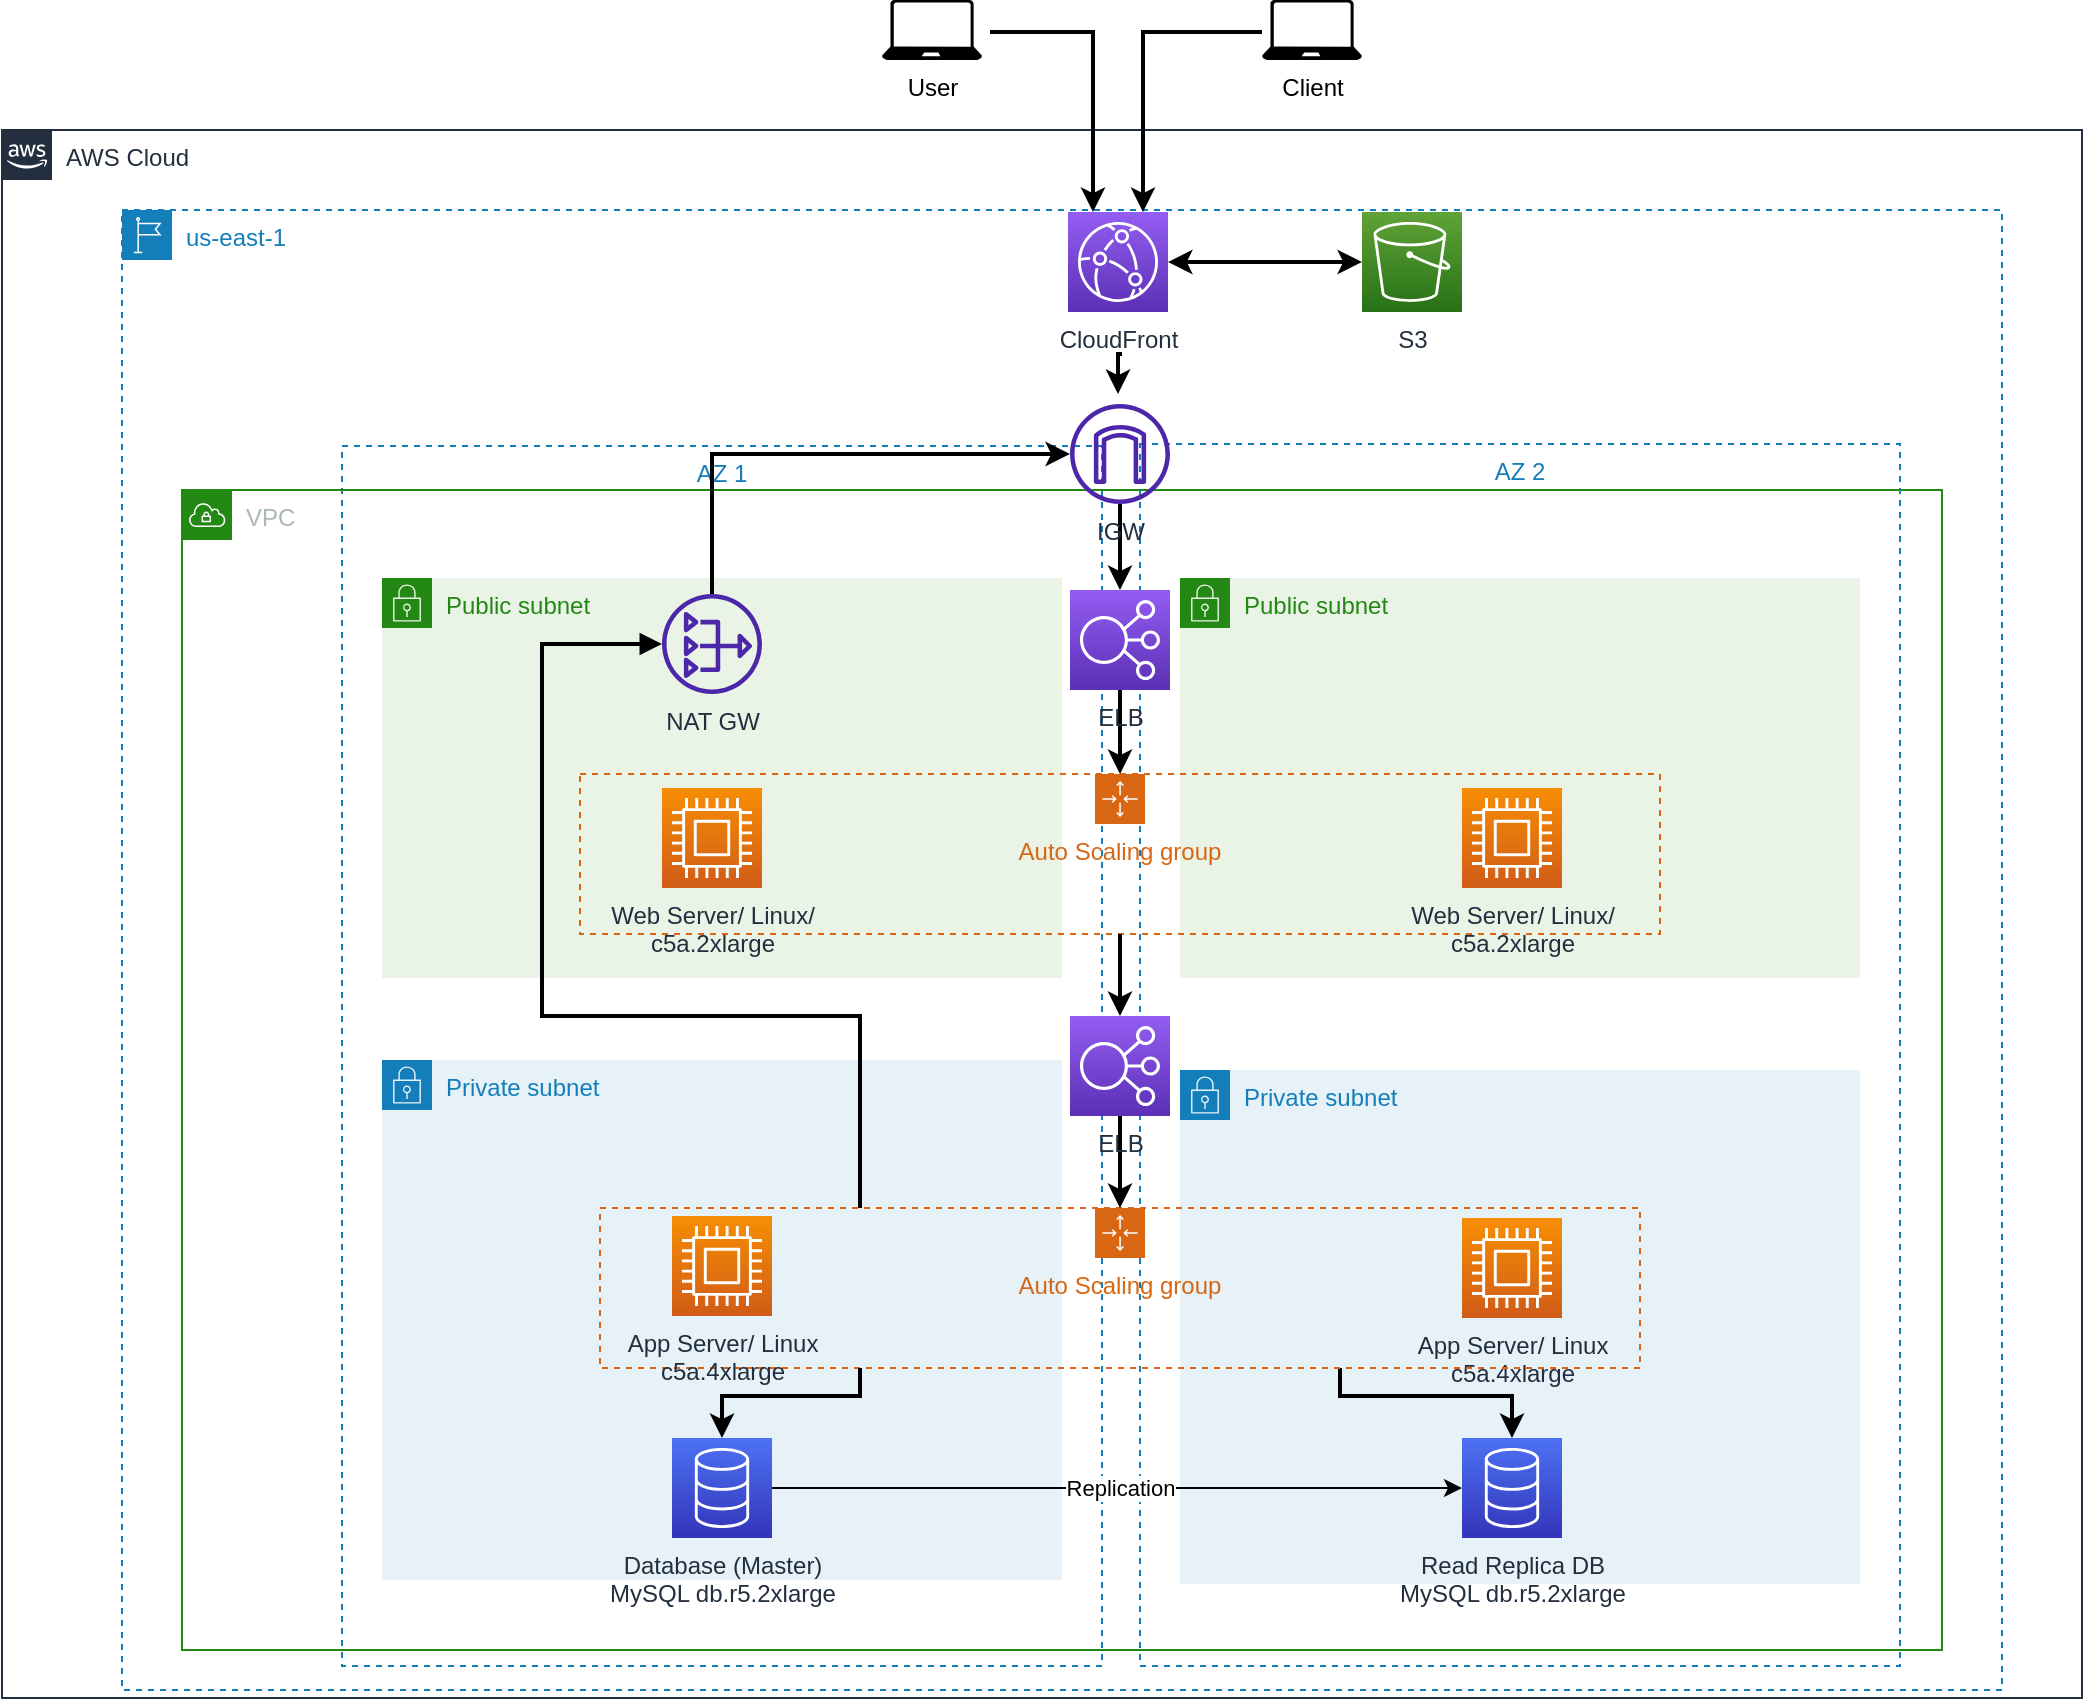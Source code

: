 <mxfile version="20.2.8" type="device" pages="2"><diagram id="T8s7zQoTnE7KEQh1trxQ" name="Udacity_Diagram_1"><mxGraphModel dx="1422" dy="2457" grid="1" gridSize="10" guides="1" tooltips="1" connect="1" arrows="1" fold="1" page="1" pageScale="1" pageWidth="1100" pageHeight="850" math="0" shadow="0"><root><mxCell id="0"/><mxCell id="1" parent="0"/><mxCell id="Q7XnX17zvrGEHrXpyeCh-1" value="AWS Cloud" style="points=[[0,0],[0.25,0],[0.5,0],[0.75,0],[1,0],[1,0.25],[1,0.5],[1,0.75],[1,1],[0.75,1],[0.5,1],[0.25,1],[0,1],[0,0.75],[0,0.5],[0,0.25]];outlineConnect=0;gradientColor=none;html=1;whiteSpace=wrap;fontSize=12;fontStyle=0;container=1;pointerEvents=0;collapsible=0;recursiveResize=0;shape=mxgraph.aws4.group;grIcon=mxgraph.aws4.group_aws_cloud_alt;strokeColor=#232F3E;fillColor=none;verticalAlign=top;align=left;spacingLeft=30;fontColor=#232F3E;dashed=0;" parent="1" vertex="1"><mxGeometry x="20" y="-1633" width="1040" height="784" as="geometry"/></mxCell><mxCell id="Q7XnX17zvrGEHrXpyeCh-2" value="&lt;div&gt;us-east-1&lt;/div&gt;" style="points=[[0,0],[0.25,0],[0.5,0],[0.75,0],[1,0],[1,0.25],[1,0.5],[1,0.75],[1,1],[0.75,1],[0.5,1],[0.25,1],[0,1],[0,0.75],[0,0.5],[0,0.25]];outlineConnect=0;gradientColor=none;html=1;whiteSpace=wrap;fontSize=12;fontStyle=0;container=1;pointerEvents=0;collapsible=0;recursiveResize=0;shape=mxgraph.aws4.group;grIcon=mxgraph.aws4.group_region;strokeColor=#147EBA;fillColor=none;verticalAlign=top;align=left;spacingLeft=30;fontColor=#147EBA;dashed=1;" parent="Q7XnX17zvrGEHrXpyeCh-1" vertex="1"><mxGeometry x="60" y="40" width="940" height="740" as="geometry"/></mxCell><mxCell id="Q7XnX17zvrGEHrXpyeCh-4" value="AZ 1" style="fillColor=none;strokeColor=#147EBA;dashed=1;verticalAlign=top;fontStyle=0;fontColor=#147EBA;" parent="Q7XnX17zvrGEHrXpyeCh-2" vertex="1"><mxGeometry x="110" y="118" width="380" height="610" as="geometry"/></mxCell><mxCell id="zxEozY2MPawOKA442d8g-5" value="" style="group" parent="Q7XnX17zvrGEHrXpyeCh-2" vertex="1" connectable="0"><mxGeometry x="30" y="155" width="880" height="580" as="geometry"/></mxCell><mxCell id="zxEozY2MPawOKA442d8g-1" value="Private subnet" style="points=[[0,0],[0.25,0],[0.5,0],[0.75,0],[1,0],[1,0.25],[1,0.5],[1,0.75],[1,1],[0.75,1],[0.5,1],[0.25,1],[0,1],[0,0.75],[0,0.5],[0,0.25]];outlineConnect=0;gradientColor=none;html=1;whiteSpace=wrap;fontSize=12;fontStyle=0;container=1;pointerEvents=0;collapsible=0;recursiveResize=0;shape=mxgraph.aws4.group;grIcon=mxgraph.aws4.group_security_group;grStroke=0;strokeColor=#147EBA;fillColor=#E6F2F8;verticalAlign=top;align=left;spacingLeft=30;fontColor=#147EBA;dashed=0;" parent="zxEozY2MPawOKA442d8g-5" vertex="1"><mxGeometry x="100" y="270" width="340" height="260" as="geometry"/></mxCell><mxCell id="MeAK11ws2yuh1wvX3h1w-1" value="Public subnet" style="points=[[0,0],[0.25,0],[0.5,0],[0.75,0],[1,0],[1,0.25],[1,0.5],[1,0.75],[1,1],[0.75,1],[0.5,1],[0.25,1],[0,1],[0,0.75],[0,0.5],[0,0.25]];outlineConnect=0;gradientColor=none;html=1;whiteSpace=wrap;fontSize=12;fontStyle=0;container=1;pointerEvents=0;collapsible=0;recursiveResize=0;shape=mxgraph.aws4.group;grIcon=mxgraph.aws4.group_security_group;grStroke=0;strokeColor=#248814;fillColor=#E9F3E6;verticalAlign=top;align=left;spacingLeft=30;fontColor=#248814;dashed=0;" parent="zxEozY2MPawOKA442d8g-5" vertex="1"><mxGeometry x="100" y="29" width="340" height="200" as="geometry"/></mxCell><mxCell id="Q7XnX17zvrGEHrXpyeCh-3" value="VPC" style="points=[[0,0],[0.25,0],[0.5,0],[0.75,0],[1,0],[1,0.25],[1,0.5],[1,0.75],[1,1],[0.75,1],[0.5,1],[0.25,1],[0,1],[0,0.75],[0,0.5],[0,0.25]];outlineConnect=0;gradientColor=none;html=1;whiteSpace=wrap;fontSize=12;fontStyle=0;container=1;pointerEvents=0;collapsible=0;recursiveResize=0;shape=mxgraph.aws4.group;grIcon=mxgraph.aws4.group_vpc;strokeColor=#248814;fillColor=none;verticalAlign=top;align=left;spacingLeft=30;fontColor=#AAB7B8;dashed=0;" parent="zxEozY2MPawOKA442d8g-5" vertex="1"><mxGeometry y="-15" width="880" height="580" as="geometry"/></mxCell><mxCell id="Q7XnX17zvrGEHrXpyeCh-5" value="AZ 2" style="fillColor=none;strokeColor=#147EBA;dashed=1;verticalAlign=top;fontStyle=0;fontColor=#147EBA;" parent="Q7XnX17zvrGEHrXpyeCh-3" vertex="1"><mxGeometry x="479" y="-23" width="380" height="611" as="geometry"/></mxCell><mxCell id="MeAK11ws2yuh1wvX3h1w-2" value="Public subnet" style="points=[[0,0],[0.25,0],[0.5,0],[0.75,0],[1,0],[1,0.25],[1,0.5],[1,0.75],[1,1],[0.75,1],[0.5,1],[0.25,1],[0,1],[0,0.75],[0,0.5],[0,0.25]];outlineConnect=0;gradientColor=none;html=1;whiteSpace=wrap;fontSize=12;fontStyle=0;container=1;pointerEvents=0;collapsible=0;recursiveResize=0;shape=mxgraph.aws4.group;grIcon=mxgraph.aws4.group_security_group;grStroke=0;strokeColor=#248814;fillColor=#E9F3E6;verticalAlign=top;align=left;spacingLeft=30;fontColor=#248814;dashed=0;" parent="Q7XnX17zvrGEHrXpyeCh-3" vertex="1"><mxGeometry x="499" y="44" width="340" height="200" as="geometry"/></mxCell><mxCell id="zxEozY2MPawOKA442d8g-14" value="Auto Scaling group" style="points=[[0,0],[0.25,0],[0.5,0],[0.75,0],[1,0],[1,0.25],[1,0.5],[1,0.75],[1,1],[0.75,1],[0.5,1],[0.25,1],[0,1],[0,0.75],[0,0.5],[0,0.25]];outlineConnect=0;gradientColor=none;html=1;whiteSpace=wrap;fontSize=12;fontStyle=0;container=1;pointerEvents=0;collapsible=0;recursiveResize=0;shape=mxgraph.aws4.groupCenter;grIcon=mxgraph.aws4.group_auto_scaling_group;grStroke=1;strokeColor=#D86613;fillColor=none;verticalAlign=top;align=center;fontColor=#D86613;dashed=1;spacingTop=25;" parent="MeAK11ws2yuh1wvX3h1w-2" vertex="1"><mxGeometry x="-300" y="98" width="540" height="80" as="geometry"/></mxCell><mxCell id="zxEozY2MPawOKA442d8g-2" value="Private subnet" style="points=[[0,0],[0.25,0],[0.5,0],[0.75,0],[1,0],[1,0.25],[1,0.5],[1,0.75],[1,1],[0.75,1],[0.5,1],[0.25,1],[0,1],[0,0.75],[0,0.5],[0,0.25]];outlineConnect=0;gradientColor=none;html=1;whiteSpace=wrap;fontSize=12;fontStyle=0;container=1;pointerEvents=0;collapsible=0;recursiveResize=0;shape=mxgraph.aws4.group;grIcon=mxgraph.aws4.group_security_group;grStroke=0;strokeColor=#147EBA;fillColor=#E6F2F8;verticalAlign=top;align=left;spacingLeft=30;fontColor=#147EBA;dashed=0;" parent="Q7XnX17zvrGEHrXpyeCh-3" vertex="1"><mxGeometry x="499" y="290" width="340" height="257" as="geometry"/></mxCell><mxCell id="0qiy2_-x-3J2LSlQTl1j-6" style="edgeStyle=orthogonalEdgeStyle;rounded=0;orthogonalLoop=1;jettySize=auto;html=1;exitX=0.25;exitY=1;exitDx=0;exitDy=0;strokeWidth=2;startArrow=none;startFill=0;entryX=0.5;entryY=0;entryDx=0;entryDy=0;entryPerimeter=0;" edge="1" parent="zxEozY2MPawOKA442d8g-2" target="zxEozY2MPawOKA442d8g-23"><mxGeometry relative="1" as="geometry"><mxPoint x="80" y="149" as="sourcePoint"/><mxPoint x="166" y="173" as="targetPoint"/><Array as="points"><mxPoint x="80" y="163"/><mxPoint x="166" y="163"/></Array></mxGeometry></mxCell><mxCell id="zxEozY2MPawOKA442d8g-13" value="&lt;div&gt;App Server/ Linux&lt;/div&gt;&lt;div&gt;c5a.4xlarge&lt;br&gt;&lt;/div&gt;" style="sketch=0;points=[[0,0,0],[0.25,0,0],[0.5,0,0],[0.75,0,0],[1,0,0],[0,1,0],[0.25,1,0],[0.5,1,0],[0.75,1,0],[1,1,0],[0,0.25,0],[0,0.5,0],[0,0.75,0],[1,0.25,0],[1,0.5,0],[1,0.75,0]];outlineConnect=0;fontColor=#232F3E;gradientColor=#F78E04;gradientDirection=north;fillColor=#D05C17;strokeColor=#ffffff;dashed=0;verticalLabelPosition=bottom;verticalAlign=top;align=center;html=1;fontSize=12;fontStyle=0;aspect=fixed;shape=mxgraph.aws4.resourceIcon;resIcon=mxgraph.aws4.compute;" parent="Q7XnX17zvrGEHrXpyeCh-3" vertex="1"><mxGeometry x="640" y="364" width="50" height="50" as="geometry"/></mxCell><mxCell id="zxEozY2MPawOKA442d8g-15" value="Auto Scaling group" style="points=[[0,0],[0.25,0],[0.5,0],[0.75,0],[1,0],[1,0.25],[1,0.5],[1,0.75],[1,1],[0.75,1],[0.5,1],[0.25,1],[0,1],[0,0.75],[0,0.5],[0,0.25]];outlineConnect=0;gradientColor=none;html=1;whiteSpace=wrap;fontSize=12;fontStyle=0;container=1;pointerEvents=0;collapsible=0;recursiveResize=0;shape=mxgraph.aws4.groupCenter;grIcon=mxgraph.aws4.group_auto_scaling_group;grStroke=1;strokeColor=#D86613;fillColor=none;verticalAlign=top;align=center;fontColor=#D86613;dashed=1;spacingTop=25;" parent="Q7XnX17zvrGEHrXpyeCh-3" vertex="1"><mxGeometry x="209" y="359" width="520" height="80" as="geometry"/></mxCell><mxCell id="zxEozY2MPawOKA442d8g-19" value="" style="edgeStyle=orthogonalEdgeStyle;rounded=0;orthogonalLoop=1;jettySize=auto;html=1;entryX=0.5;entryY=0;entryDx=0;entryDy=0;exitX=0.5;exitY=1;exitDx=0;exitDy=0;exitPerimeter=0;strokeWidth=2;" parent="Q7XnX17zvrGEHrXpyeCh-3" source="zxEozY2MPawOKA442d8g-16" target="zxEozY2MPawOKA442d8g-14" edge="1"><mxGeometry relative="1" as="geometry"><mxPoint x="469" y="86" as="sourcePoint"/><mxPoint x="469" y="112" as="targetPoint"/><Array as="points"/></mxGeometry></mxCell><mxCell id="zxEozY2MPawOKA442d8g-16" value="ELB" style="sketch=0;points=[[0,0,0],[0.25,0,0],[0.5,0,0],[0.75,0,0],[1,0,0],[0,1,0],[0.25,1,0],[0.5,1,0],[0.75,1,0],[1,1,0],[0,0.25,0],[0,0.5,0],[0,0.75,0],[1,0.25,0],[1,0.5,0],[1,0.75,0]];outlineConnect=0;fontColor=#232F3E;gradientColor=#945DF2;gradientDirection=north;fillColor=#5A30B5;strokeColor=#ffffff;dashed=0;verticalLabelPosition=bottom;verticalAlign=top;align=center;html=1;fontSize=12;fontStyle=0;aspect=fixed;shape=mxgraph.aws4.resourceIcon;resIcon=mxgraph.aws4.elastic_load_balancing;labelPosition=center;" parent="Q7XnX17zvrGEHrXpyeCh-3" vertex="1"><mxGeometry x="444" y="50" width="50" height="50" as="geometry"/></mxCell><mxCell id="zxEozY2MPawOKA442d8g-21" value="" style="edgeStyle=orthogonalEdgeStyle;rounded=0;orthogonalLoop=1;jettySize=auto;html=1;entryX=0.5;entryY=0;entryDx=0;entryDy=0;strokeWidth=2;" parent="Q7XnX17zvrGEHrXpyeCh-3" source="zxEozY2MPawOKA442d8g-17" target="zxEozY2MPawOKA442d8g-15" edge="1"><mxGeometry relative="1" as="geometry"/></mxCell><mxCell id="zxEozY2MPawOKA442d8g-17" value="ELB" style="sketch=0;points=[[0,0,0],[0.25,0,0],[0.5,0,0],[0.75,0,0],[1,0,0],[0,1,0],[0.25,1,0],[0.5,1,0],[0.75,1,0],[1,1,0],[0,0.25,0],[0,0.5,0],[0,0.75,0],[1,0.25,0],[1,0.5,0],[1,0.75,0]];outlineConnect=0;fontColor=#232F3E;gradientColor=#945DF2;gradientDirection=north;fillColor=#5A30B5;strokeColor=#ffffff;dashed=0;verticalLabelPosition=bottom;verticalAlign=top;align=center;html=1;fontSize=12;fontStyle=0;aspect=fixed;shape=mxgraph.aws4.resourceIcon;resIcon=mxgraph.aws4.elastic_load_balancing;labelPosition=center;" parent="Q7XnX17zvrGEHrXpyeCh-3" vertex="1"><mxGeometry x="444" y="263" width="50" height="50" as="geometry"/></mxCell><mxCell id="zxEozY2MPawOKA442d8g-18" value="" style="edgeStyle=orthogonalEdgeStyle;rounded=0;orthogonalLoop=1;jettySize=auto;html=1;strokeWidth=2;" parent="Q7XnX17zvrGEHrXpyeCh-3" source="zxEozY2MPawOKA442d8g-14" target="zxEozY2MPawOKA442d8g-17" edge="1"><mxGeometry relative="1" as="geometry"/></mxCell><mxCell id="0qiy2_-x-3J2LSlQTl1j-4" value="" style="edgeStyle=orthogonalEdgeStyle;rounded=0;orthogonalLoop=1;jettySize=auto;html=1;strokeWidth=2;" edge="1" parent="Q7XnX17zvrGEHrXpyeCh-3" source="zxEozY2MPawOKA442d8g-20" target="zxEozY2MPawOKA442d8g-16"><mxGeometry relative="1" as="geometry"/></mxCell><mxCell id="zxEozY2MPawOKA442d8g-20" value="IGW" style="sketch=0;outlineConnect=0;fontColor=#232F3E;gradientColor=none;fillColor=#4D27AA;strokeColor=none;dashed=0;verticalLabelPosition=bottom;verticalAlign=top;align=center;html=1;fontSize=12;fontStyle=0;aspect=fixed;pointerEvents=1;shape=mxgraph.aws4.internet_gateway;" parent="Q7XnX17zvrGEHrXpyeCh-3" vertex="1"><mxGeometry x="444" y="-43" width="50" height="50" as="geometry"/></mxCell><mxCell id="zxEozY2MPawOKA442d8g-12" value="&lt;div&gt;App Server/ Linux&lt;/div&gt;&lt;div&gt;c5a.4xlarge&lt;br&gt;&lt;/div&gt;" style="sketch=0;points=[[0,0,0],[0.25,0,0],[0.5,0,0],[0.75,0,0],[1,0,0],[0,1,0],[0.25,1,0],[0.5,1,0],[0.75,1,0],[1,1,0],[0,0.25,0],[0,0.5,0],[0,0.75,0],[1,0.25,0],[1,0.5,0],[1,0.75,0]];outlineConnect=0;fontColor=#232F3E;gradientColor=#F78E04;gradientDirection=north;fillColor=#D05C17;strokeColor=#ffffff;dashed=0;verticalLabelPosition=bottom;verticalAlign=top;align=center;html=1;fontSize=12;fontStyle=0;aspect=fixed;shape=mxgraph.aws4.resourceIcon;resIcon=mxgraph.aws4.compute;" parent="zxEozY2MPawOKA442d8g-5" vertex="1"><mxGeometry x="245" y="348" width="50" height="50" as="geometry"/></mxCell><mxCell id="zxEozY2MPawOKA442d8g-11" value="&lt;div&gt;Web Server/ Linux/&lt;/div&gt;&lt;div&gt;c5a.2xlarge&lt;br&gt;&lt;/div&gt;" style="sketch=0;points=[[0,0,0],[0.25,0,0],[0.5,0,0],[0.75,0,0],[1,0,0],[0,1,0],[0.25,1,0],[0.5,1,0],[0.75,1,0],[1,1,0],[0,0.25,0],[0,0.5,0],[0,0.75,0],[1,0.25,0],[1,0.5,0],[1,0.75,0]];outlineConnect=0;fontColor=#232F3E;gradientColor=#F78E04;gradientDirection=north;fillColor=#D05C17;strokeColor=#ffffff;dashed=0;verticalLabelPosition=bottom;verticalAlign=top;align=center;html=1;fontSize=12;fontStyle=0;aspect=fixed;shape=mxgraph.aws4.resourceIcon;resIcon=mxgraph.aws4.compute;" parent="zxEozY2MPawOKA442d8g-5" vertex="1"><mxGeometry x="640" y="134" width="50" height="50" as="geometry"/></mxCell><mxCell id="zxEozY2MPawOKA442d8g-24" style="edgeStyle=orthogonalEdgeStyle;rounded=0;orthogonalLoop=1;jettySize=auto;html=1;exitX=1;exitY=0.5;exitDx=0;exitDy=0;exitPerimeter=0;entryX=0;entryY=0.5;entryDx=0;entryDy=0;entryPerimeter=0;" parent="zxEozY2MPawOKA442d8g-5" source="zxEozY2MPawOKA442d8g-22" target="zxEozY2MPawOKA442d8g-23" edge="1"><mxGeometry relative="1" as="geometry"/></mxCell><mxCell id="zxEozY2MPawOKA442d8g-25" value="Replication" style="edgeLabel;html=1;align=center;verticalAlign=middle;resizable=0;points=[];" parent="zxEozY2MPawOKA442d8g-24" vertex="1" connectable="0"><mxGeometry x="-0.045" relative="1" as="geometry"><mxPoint x="9" as="offset"/></mxGeometry></mxCell><mxCell id="zxEozY2MPawOKA442d8g-22" value="&lt;div&gt;Database (Master)&lt;/div&gt;&lt;div&gt;MySQL db.r5.2xlarge&lt;br&gt;&lt;/div&gt;" style="sketch=0;points=[[0,0,0],[0.25,0,0],[0.5,0,0],[0.75,0,0],[1,0,0],[0,1,0],[0.25,1,0],[0.5,1,0],[0.75,1,0],[1,1,0],[0,0.25,0],[0,0.5,0],[0,0.75,0],[1,0.25,0],[1,0.5,0],[1,0.75,0]];outlineConnect=0;fontColor=#232F3E;gradientColor=#4D72F3;gradientDirection=north;fillColor=#3334B9;strokeColor=#ffffff;dashed=0;verticalLabelPosition=bottom;verticalAlign=top;align=center;html=1;fontSize=12;fontStyle=0;aspect=fixed;shape=mxgraph.aws4.resourceIcon;resIcon=mxgraph.aws4.database;" parent="zxEozY2MPawOKA442d8g-5" vertex="1"><mxGeometry x="245" y="459" width="50" height="50" as="geometry"/></mxCell><mxCell id="zxEozY2MPawOKA442d8g-23" value="&lt;div&gt;Read Replica DB&lt;/div&gt;&lt;div&gt;MySQL db.r5.2xlarge&lt;br&gt;&lt;/div&gt;" style="sketch=0;points=[[0,0,0],[0.25,0,0],[0.5,0,0],[0.75,0,0],[1,0,0],[0,1,0],[0.25,1,0],[0.5,1,0],[0.75,1,0],[1,1,0],[0,0.25,0],[0,0.5,0],[0,0.75,0],[1,0.25,0],[1,0.5,0],[1,0.75,0]];outlineConnect=0;fontColor=#232F3E;gradientColor=#4D72F3;gradientDirection=north;fillColor=#3334B9;strokeColor=#ffffff;dashed=0;verticalLabelPosition=bottom;verticalAlign=top;align=center;html=1;fontSize=12;fontStyle=0;aspect=fixed;shape=mxgraph.aws4.resourceIcon;resIcon=mxgraph.aws4.database;" parent="zxEozY2MPawOKA442d8g-5" vertex="1"><mxGeometry x="640" y="459" width="50" height="50" as="geometry"/></mxCell><mxCell id="0qiy2_-x-3J2LSlQTl1j-5" style="edgeStyle=orthogonalEdgeStyle;rounded=0;orthogonalLoop=1;jettySize=auto;html=1;exitX=0.25;exitY=1;exitDx=0;exitDy=0;entryX=0.5;entryY=0;entryDx=0;entryDy=0;entryPerimeter=0;strokeWidth=2;startArrow=none;startFill=0;" edge="1" parent="zxEozY2MPawOKA442d8g-5" source="zxEozY2MPawOKA442d8g-15" target="zxEozY2MPawOKA442d8g-22"><mxGeometry relative="1" as="geometry"><Array as="points"><mxPoint x="339" y="438"/><mxPoint x="270" y="438"/></Array></mxGeometry></mxCell><mxCell id="zxEozY2MPawOKA442d8g-3" value="S3" style="sketch=0;points=[[0,0,0],[0.25,0,0],[0.5,0,0],[0.75,0,0],[1,0,0],[0,1,0],[0.25,1,0],[0.5,1,0],[0.75,1,0],[1,1,0],[0,0.25,0],[0,0.5,0],[0,0.75,0],[1,0.25,0],[1,0.5,0],[1,0.75,0]];outlineConnect=0;fontColor=#232F3E;gradientColor=#60A337;gradientDirection=north;fillColor=#277116;strokeColor=#ffffff;dashed=0;verticalLabelPosition=bottom;verticalAlign=top;align=center;html=1;fontSize=12;fontStyle=0;aspect=fixed;shape=mxgraph.aws4.resourceIcon;resIcon=mxgraph.aws4.s3;" parent="Q7XnX17zvrGEHrXpyeCh-2" vertex="1"><mxGeometry x="620" y="1" width="50" height="50" as="geometry"/></mxCell><mxCell id="zxEozY2MPawOKA442d8g-9" style="edgeStyle=orthogonalEdgeStyle;rounded=0;orthogonalLoop=1;jettySize=auto;html=1;exitX=1;exitY=0.5;exitDx=0;exitDy=0;exitPerimeter=0;entryX=0;entryY=0.5;entryDx=0;entryDy=0;entryPerimeter=0;strokeWidth=2;startArrow=classic;startFill=1;" parent="Q7XnX17zvrGEHrXpyeCh-2" source="zxEozY2MPawOKA442d8g-8" target="zxEozY2MPawOKA442d8g-3" edge="1"><mxGeometry relative="1" as="geometry"/></mxCell><mxCell id="zxEozY2MPawOKA442d8g-30" value="" style="edgeStyle=orthogonalEdgeStyle;rounded=0;orthogonalLoop=1;jettySize=auto;html=1;strokeWidth=2;" parent="Q7XnX17zvrGEHrXpyeCh-2" edge="1"><mxGeometry relative="1" as="geometry"><mxPoint x="500" y="72" as="sourcePoint"/><mxPoint x="498" y="92" as="targetPoint"/></mxGeometry></mxCell><mxCell id="zxEozY2MPawOKA442d8g-8" value="CloudFront" style="sketch=0;points=[[0,0,0],[0.25,0,0],[0.5,0,0],[0.75,0,0],[1,0,0],[0,1,0],[0.25,1,0],[0.5,1,0],[0.75,1,0],[1,1,0],[0,0.25,0],[0,0.5,0],[0,0.75,0],[1,0.25,0],[1,0.5,0],[1,0.75,0]];outlineConnect=0;fontColor=#232F3E;gradientColor=#945DF2;gradientDirection=north;fillColor=#5A30B5;strokeColor=#ffffff;dashed=0;verticalLabelPosition=bottom;verticalAlign=top;align=center;html=1;fontSize=12;fontStyle=0;aspect=fixed;shape=mxgraph.aws4.resourceIcon;resIcon=mxgraph.aws4.cloudfront;" parent="Q7XnX17zvrGEHrXpyeCh-2" vertex="1"><mxGeometry x="473" y="1" width="50" height="50" as="geometry"/></mxCell><mxCell id="0qiy2_-x-3J2LSlQTl1j-2" value="" style="edgeStyle=orthogonalEdgeStyle;rounded=0;orthogonalLoop=1;jettySize=auto;html=1;strokeWidth=2;" edge="1" parent="Q7XnX17zvrGEHrXpyeCh-2" source="zxEozY2MPawOKA442d8g-4" target="zxEozY2MPawOKA442d8g-20"><mxGeometry relative="1" as="geometry"><mxPoint x="295" y="112" as="targetPoint"/><Array as="points"><mxPoint x="295" y="122"/></Array></mxGeometry></mxCell><mxCell id="0qiy2_-x-3J2LSlQTl1j-8" value="" style="edgeStyle=orthogonalEdgeStyle;rounded=0;orthogonalLoop=1;jettySize=auto;html=1;strokeWidth=2;startArrow=block;startFill=1;endArrow=none;endFill=0;" edge="1" parent="Q7XnX17zvrGEHrXpyeCh-2" source="zxEozY2MPawOKA442d8g-4" target="zxEozY2MPawOKA442d8g-15"><mxGeometry relative="1" as="geometry"><mxPoint x="190" y="217" as="targetPoint"/><Array as="points"><mxPoint x="210" y="217"/><mxPoint x="210" y="403"/><mxPoint x="369" y="403"/></Array></mxGeometry></mxCell><mxCell id="zxEozY2MPawOKA442d8g-4" value="NAT GW" style="sketch=0;outlineConnect=0;fontColor=#232F3E;gradientColor=none;fillColor=#4D27AA;strokeColor=none;dashed=0;verticalLabelPosition=bottom;verticalAlign=top;align=center;html=1;fontSize=12;fontStyle=0;aspect=fixed;pointerEvents=1;shape=mxgraph.aws4.nat_gateway;" parent="Q7XnX17zvrGEHrXpyeCh-2" vertex="1"><mxGeometry x="270" y="192" width="50" height="50" as="geometry"/></mxCell><mxCell id="zxEozY2MPawOKA442d8g-10" value="&lt;div&gt;Web Server/ Linux/ &lt;br&gt;&lt;/div&gt;&lt;div&gt;c5a.2xlarge&lt;/div&gt;" style="sketch=0;points=[[0,0,0],[0.25,0,0],[0.5,0,0],[0.75,0,0],[1,0,0],[0,1,0],[0.25,1,0],[0.5,1,0],[0.75,1,0],[1,1,0],[0,0.25,0],[0,0.5,0],[0,0.75,0],[1,0.25,0],[1,0.5,0],[1,0.75,0]];outlineConnect=0;fontColor=#232F3E;gradientColor=#F78E04;gradientDirection=north;fillColor=#D05C17;strokeColor=#ffffff;dashed=0;verticalLabelPosition=bottom;verticalAlign=top;align=center;html=1;fontSize=12;fontStyle=0;aspect=fixed;shape=mxgraph.aws4.resourceIcon;resIcon=mxgraph.aws4.compute;" parent="Q7XnX17zvrGEHrXpyeCh-2" vertex="1"><mxGeometry x="270" y="289" width="50" height="50" as="geometry"/></mxCell><mxCell id="zxEozY2MPawOKA442d8g-31" style="edgeStyle=orthogonalEdgeStyle;rounded=0;orthogonalLoop=1;jettySize=auto;html=1;exitX=1.1;exitY=0.5;exitDx=0;exitDy=0;exitPerimeter=0;entryX=0.25;entryY=0;entryDx=0;entryDy=0;entryPerimeter=0;strokeWidth=2;" parent="1" source="zxEozY2MPawOKA442d8g-26" target="zxEozY2MPawOKA442d8g-8" edge="1"><mxGeometry relative="1" as="geometry"><Array as="points"><mxPoint x="515" y="-1682"/><mxPoint x="566" y="-1682"/></Array></mxGeometry></mxCell><mxCell id="zxEozY2MPawOKA442d8g-26" value="User" style="verticalLabelPosition=bottom;html=1;verticalAlign=top;align=center;strokeColor=none;fillColor=#000000;shape=mxgraph.azure.laptop;pointerEvents=1;" parent="1" vertex="1"><mxGeometry x="460" y="-1698" width="50" height="30" as="geometry"/></mxCell><mxCell id="zxEozY2MPawOKA442d8g-29" value="" style="edgeStyle=orthogonalEdgeStyle;rounded=0;orthogonalLoop=1;jettySize=auto;html=1;entryX=0.75;entryY=0;entryDx=0;entryDy=0;entryPerimeter=0;strokeWidth=2;" parent="1" source="zxEozY2MPawOKA442d8g-28" target="zxEozY2MPawOKA442d8g-8" edge="1"><mxGeometry relative="1" as="geometry"><Array as="points"><mxPoint x="591" y="-1682"/></Array></mxGeometry></mxCell><mxCell id="zxEozY2MPawOKA442d8g-28" value="Client" style="verticalLabelPosition=bottom;html=1;verticalAlign=top;align=center;strokeColor=none;fillColor=#000000;shape=mxgraph.azure.laptop;pointerEvents=1;" parent="1" vertex="1"><mxGeometry x="650" y="-1698" width="50" height="30" as="geometry"/></mxCell></root></mxGraphModel></diagram><diagram id="IDT1BEz3jKEK-a_l9RiX" name="Udacity_Diagram_2"><mxGraphModel dx="1422" dy="757" grid="1" gridSize="10" guides="1" tooltips="1" connect="1" arrows="1" fold="1" page="1" pageScale="1" pageWidth="1100" pageHeight="850" math="0" shadow="0"><root><mxCell id="0"/><mxCell id="1" parent="0"/><mxCell id="qOjzFqIylg_fSC3nT7Nw-1" value="AWS Cloud" style="points=[[0,0],[0.25,0],[0.5,0],[0.75,0],[1,0],[1,0.25],[1,0.5],[1,0.75],[1,1],[0.75,1],[0.5,1],[0.25,1],[0,1],[0,0.75],[0,0.5],[0,0.25]];outlineConnect=0;gradientColor=none;html=1;whiteSpace=wrap;fontSize=12;fontStyle=0;container=0;pointerEvents=0;collapsible=0;recursiveResize=0;shape=mxgraph.aws4.group;grIcon=mxgraph.aws4.group_aws_cloud_alt;strokeColor=#232F3E;fillColor=none;verticalAlign=top;align=left;spacingLeft=30;fontColor=#232F3E;dashed=0;" vertex="1" parent="1"><mxGeometry x="320" y="180" width="510" height="570" as="geometry"/></mxCell><mxCell id="x9ktx1LjQ82SFtcTx1n5-5" style="edgeStyle=orthogonalEdgeStyle;rounded=0;orthogonalLoop=1;jettySize=auto;html=1;exitX=0.92;exitY=0.5;exitDx=0;exitDy=0;exitPerimeter=0;entryX=0.25;entryY=0;entryDx=0;entryDy=0;entryPerimeter=0;" edge="1" parent="1" source="x9ktx1LjQ82SFtcTx1n5-1" target="x9ktx1LjQ82SFtcTx1n5-3"><mxGeometry relative="1" as="geometry"/></mxCell><mxCell id="x9ktx1LjQ82SFtcTx1n5-1" value="User" style="verticalLabelPosition=bottom;html=1;verticalAlign=top;align=center;strokeColor=none;fillColor=#000000;shape=mxgraph.azure.laptop;pointerEvents=1;container=0;" vertex="1" parent="1"><mxGeometry x="440" y="80" width="50" height="30" as="geometry"/></mxCell><mxCell id="x9ktx1LjQ82SFtcTx1n5-6" style="edgeStyle=orthogonalEdgeStyle;rounded=0;orthogonalLoop=1;jettySize=auto;html=1;exitX=0.08;exitY=0.5;exitDx=0;exitDy=0;exitPerimeter=0;entryX=0.75;entryY=0;entryDx=0;entryDy=0;entryPerimeter=0;" edge="1" parent="1" source="x9ktx1LjQ82SFtcTx1n5-2" target="x9ktx1LjQ82SFtcTx1n5-3"><mxGeometry relative="1" as="geometry"/></mxCell><mxCell id="x9ktx1LjQ82SFtcTx1n5-2" value="Client" style="verticalLabelPosition=bottom;html=1;verticalAlign=top;align=center;strokeColor=none;fillColor=#000000;shape=mxgraph.azure.laptop;pointerEvents=1;container=0;" vertex="1" parent="1"><mxGeometry x="630" y="80" width="50" height="30" as="geometry"/></mxCell><mxCell id="x9ktx1LjQ82SFtcTx1n5-9" style="edgeStyle=orthogonalEdgeStyle;rounded=0;orthogonalLoop=1;jettySize=auto;html=1;exitX=1;exitY=0.5;exitDx=0;exitDy=0;exitPerimeter=0;entryX=0.5;entryY=0;entryDx=0;entryDy=0;entryPerimeter=0;" edge="1" parent="1" source="x9ktx1LjQ82SFtcTx1n5-3" target="x9ktx1LjQ82SFtcTx1n5-8"><mxGeometry relative="1" as="geometry"/></mxCell><mxCell id="x9ktx1LjQ82SFtcTx1n5-10" style="edgeStyle=orthogonalEdgeStyle;rounded=0;orthogonalLoop=1;jettySize=auto;html=1;exitX=0.25;exitY=1;exitDx=0;exitDy=0;exitPerimeter=0;entryX=0.25;entryY=0;entryDx=0;entryDy=0;entryPerimeter=0;" edge="1" parent="1" source="x9ktx1LjQ82SFtcTx1n5-3" target="x9ktx1LjQ82SFtcTx1n5-4"><mxGeometry relative="1" as="geometry"/></mxCell><mxCell id="x9ktx1LjQ82SFtcTx1n5-3" value="Route 53" style="sketch=0;points=[[0,0,0],[0.25,0,0],[0.5,0,0],[0.75,0,0],[1,0,0],[0,1,0],[0.25,1,0],[0.5,1,0],[0.75,1,0],[1,1,0],[0,0.25,0],[0,0.5,0],[0,0.75,0],[1,0.25,0],[1,0.5,0],[1,0.75,0]];outlineConnect=0;fontColor=#232F3E;gradientColor=#945DF2;gradientDirection=north;fillColor=#5A30B5;strokeColor=#ffffff;dashed=0;verticalLabelPosition=bottom;verticalAlign=top;align=center;html=1;fontSize=12;fontStyle=0;aspect=fixed;shape=mxgraph.aws4.resourceIcon;resIcon=mxgraph.aws4.route_53;container=0;" vertex="1" parent="1"><mxGeometry x="535" y="200" width="50" height="50" as="geometry"/></mxCell><mxCell id="x9ktx1LjQ82SFtcTx1n5-11" style="edgeStyle=orthogonalEdgeStyle;rounded=0;orthogonalLoop=1;jettySize=auto;html=1;exitX=0.75;exitY=0;exitDx=0;exitDy=0;exitPerimeter=0;entryX=0.75;entryY=1;entryDx=0;entryDy=0;entryPerimeter=0;" edge="1" parent="1" source="x9ktx1LjQ82SFtcTx1n5-4" target="x9ktx1LjQ82SFtcTx1n5-3"><mxGeometry relative="1" as="geometry"/></mxCell><mxCell id="x9ktx1LjQ82SFtcTx1n5-13" style="edgeStyle=orthogonalEdgeStyle;rounded=0;orthogonalLoop=1;jettySize=auto;html=1;exitX=0.5;exitY=1;exitDx=0;exitDy=0;exitPerimeter=0;entryX=0.5;entryY=0;entryDx=0;entryDy=0;entryPerimeter=0;" edge="1" parent="1" source="x9ktx1LjQ82SFtcTx1n5-4" target="x9ktx1LjQ82SFtcTx1n5-12"><mxGeometry relative="1" as="geometry"/></mxCell><mxCell id="x9ktx1LjQ82SFtcTx1n5-4" value="Cloud Front" style="sketch=0;points=[[0,0,0],[0.25,0,0],[0.5,0,0],[0.75,0,0],[1,0,0],[0,1,0],[0.25,1,0],[0.5,1,0],[0.75,1,0],[1,1,0],[0,0.25,0],[0,0.5,0],[0,0.75,0],[1,0.25,0],[1,0.5,0],[1,0.75,0]];outlineConnect=0;fontColor=#232F3E;gradientColor=#945DF2;gradientDirection=north;fillColor=#5A30B5;strokeColor=#ffffff;dashed=0;verticalLabelPosition=bottom;verticalAlign=top;align=center;html=1;fontSize=12;fontStyle=0;aspect=fixed;shape=mxgraph.aws4.resourceIcon;resIcon=mxgraph.aws4.cloudfront;container=0;" vertex="1" parent="1"><mxGeometry x="535" y="310" width="50" height="50" as="geometry"/></mxCell><mxCell id="x9ktx1LjQ82SFtcTx1n5-8" value="Cognito" style="sketch=0;points=[[0,0,0],[0.25,0,0],[0.5,0,0],[0.75,0,0],[1,0,0],[0,1,0],[0.25,1,0],[0.5,1,0],[0.75,1,0],[1,1,0],[0,0.25,0],[0,0.5,0],[0,0.75,0],[1,0.25,0],[1,0.5,0],[1,0.75,0]];outlineConnect=0;fontColor=#232F3E;gradientColor=#F54749;gradientDirection=north;fillColor=#C7131F;strokeColor=#ffffff;dashed=0;verticalLabelPosition=bottom;verticalAlign=top;align=center;html=1;fontSize=12;fontStyle=0;aspect=fixed;shape=mxgraph.aws4.resourceIcon;resIcon=mxgraph.aws4.cognito;container=0;" vertex="1" parent="1"><mxGeometry x="670" y="310" width="50" height="50" as="geometry"/></mxCell><mxCell id="x9ktx1LjQ82SFtcTx1n5-19" style="edgeStyle=orthogonalEdgeStyle;rounded=0;orthogonalLoop=1;jettySize=auto;html=1;exitX=0;exitY=0.5;exitDx=0;exitDy=0;exitPerimeter=0;entryX=0.5;entryY=0;entryDx=0;entryDy=0;entryPerimeter=0;" edge="1" parent="1" source="x9ktx1LjQ82SFtcTx1n5-12" target="x9ktx1LjQ82SFtcTx1n5-15"><mxGeometry relative="1" as="geometry"/></mxCell><mxCell id="x9ktx1LjQ82SFtcTx1n5-20" style="edgeStyle=orthogonalEdgeStyle;rounded=0;orthogonalLoop=1;jettySize=auto;html=1;exitX=1;exitY=0.75;exitDx=0;exitDy=0;exitPerimeter=0;entryX=0.5;entryY=0;entryDx=0;entryDy=0;entryPerimeter=0;" edge="1" parent="1" source="x9ktx1LjQ82SFtcTx1n5-12" target="x9ktx1LjQ82SFtcTx1n5-16"><mxGeometry relative="1" as="geometry"/></mxCell><mxCell id="x9ktx1LjQ82SFtcTx1n5-21" style="edgeStyle=orthogonalEdgeStyle;rounded=0;orthogonalLoop=1;jettySize=auto;html=1;exitX=1;exitY=0.5;exitDx=0;exitDy=0;exitPerimeter=0;entryX=0;entryY=0.5;entryDx=0;entryDy=0;entryPerimeter=0;" edge="1" parent="1" source="x9ktx1LjQ82SFtcTx1n5-12" target="x9ktx1LjQ82SFtcTx1n5-18"><mxGeometry relative="1" as="geometry"/></mxCell><mxCell id="x9ktx1LjQ82SFtcTx1n5-12" value="API GW" style="sketch=0;points=[[0,0,0],[0.25,0,0],[0.5,0,0],[0.75,0,0],[1,0,0],[0,1,0],[0.25,1,0],[0.5,1,0],[0.75,1,0],[1,1,0],[0,0.25,0],[0,0.5,0],[0,0.75,0],[1,0.25,0],[1,0.5,0],[1,0.75,0]];outlineConnect=0;fontColor=#232F3E;gradientColor=#945DF2;gradientDirection=north;fillColor=#5A30B5;strokeColor=#ffffff;dashed=0;verticalLabelPosition=bottom;verticalAlign=top;align=center;html=1;fontSize=12;fontStyle=0;aspect=fixed;shape=mxgraph.aws4.resourceIcon;resIcon=mxgraph.aws4.api_gateway;container=0;" vertex="1" parent="1"><mxGeometry x="535" y="410" width="50" height="50" as="geometry"/></mxCell><mxCell id="x9ktx1LjQ82SFtcTx1n5-14" value="VPC" style="points=[[0,0],[0.25,0],[0.5,0],[0.75,0],[1,0],[1,0.25],[1,0.5],[1,0.75],[1,1],[0.75,1],[0.5,1],[0.25,1],[0,1],[0,0.75],[0,0.5],[0,0.25]];outlineConnect=0;gradientColor=none;html=1;whiteSpace=wrap;fontSize=12;fontStyle=0;container=0;pointerEvents=0;collapsible=0;recursiveResize=0;shape=mxgraph.aws4.group;grIcon=mxgraph.aws4.group_vpc;strokeColor=#248814;fillColor=none;verticalAlign=top;align=left;spacingLeft=30;fontColor=#AAB7B8;dashed=0;" vertex="1" parent="1"><mxGeometry x="400" y="500" width="350" height="230" as="geometry"/></mxCell><mxCell id="x9ktx1LjQ82SFtcTx1n5-18" value="S3" style="sketch=0;points=[[0,0,0],[0.25,0,0],[0.5,0,0],[0.75,0,0],[1,0,0],[0,1,0],[0.25,1,0],[0.5,1,0],[0.75,1,0],[1,1,0],[0,0.25,0],[0,0.5,0],[0,0.75,0],[1,0.25,0],[1,0.5,0],[1,0.75,0]];outlineConnect=0;fontColor=#232F3E;gradientColor=#60A337;gradientDirection=north;fillColor=#277116;strokeColor=#ffffff;dashed=0;verticalLabelPosition=bottom;verticalAlign=top;align=center;html=1;fontSize=12;fontStyle=0;aspect=fixed;shape=mxgraph.aws4.resourceIcon;resIcon=mxgraph.aws4.s3;container=0;" vertex="1" parent="1"><mxGeometry x="670" y="410" width="50" height="50" as="geometry"/></mxCell><mxCell id="x9ktx1LjQ82SFtcTx1n5-22" style="edgeStyle=orthogonalEdgeStyle;rounded=0;orthogonalLoop=1;jettySize=auto;html=1;exitX=1;exitY=0.5;exitDx=0;exitDy=0;exitPerimeter=0;entryX=0.25;entryY=0;entryDx=0;entryDy=0;entryPerimeter=0;" edge="1" parent="1" source="x9ktx1LjQ82SFtcTx1n5-15" target="x9ktx1LjQ82SFtcTx1n5-17"><mxGeometry relative="1" as="geometry"/></mxCell><mxCell id="x9ktx1LjQ82SFtcTx1n5-15" value="Lambda" style="sketch=0;points=[[0,0,0],[0.25,0,0],[0.5,0,0],[0.75,0,0],[1,0,0],[0,1,0],[0.25,1,0],[0.5,1,0],[0.75,1,0],[1,1,0],[0,0.25,0],[0,0.5,0],[0,0.75,0],[1,0.25,0],[1,0.5,0],[1,0.75,0]];outlineConnect=0;fontColor=#232F3E;gradientColor=#F78E04;gradientDirection=north;fillColor=#D05C17;strokeColor=#ffffff;dashed=0;verticalLabelPosition=bottom;verticalAlign=top;align=center;html=1;fontSize=12;fontStyle=0;aspect=fixed;shape=mxgraph.aws4.resourceIcon;resIcon=mxgraph.aws4.lambda;container=0;" vertex="1" parent="1"><mxGeometry x="470" y="540" width="50" height="50" as="geometry"/></mxCell><mxCell id="x9ktx1LjQ82SFtcTx1n5-23" style="edgeStyle=orthogonalEdgeStyle;rounded=0;orthogonalLoop=1;jettySize=auto;html=1;exitX=0;exitY=0.5;exitDx=0;exitDy=0;exitPerimeter=0;entryX=0.75;entryY=0;entryDx=0;entryDy=0;entryPerimeter=0;" edge="1" parent="1" source="x9ktx1LjQ82SFtcTx1n5-16" target="x9ktx1LjQ82SFtcTx1n5-17"><mxGeometry relative="1" as="geometry"/></mxCell><mxCell id="x9ktx1LjQ82SFtcTx1n5-16" value="Lambda" style="sketch=0;points=[[0,0,0],[0.25,0,0],[0.5,0,0],[0.75,0,0],[1,0,0],[0,1,0],[0.25,1,0],[0.5,1,0],[0.75,1,0],[1,1,0],[0,0.25,0],[0,0.5,0],[0,0.75,0],[1,0.25,0],[1,0.5,0],[1,0.75,0]];outlineConnect=0;fontColor=#232F3E;gradientColor=#F78E04;gradientDirection=north;fillColor=#D05C17;strokeColor=#ffffff;dashed=0;verticalLabelPosition=bottom;verticalAlign=top;align=center;html=1;fontSize=12;fontStyle=0;aspect=fixed;shape=mxgraph.aws4.resourceIcon;resIcon=mxgraph.aws4.lambda;container=0;" vertex="1" parent="1"><mxGeometry x="600" y="540" width="50" height="50" as="geometry"/></mxCell><mxCell id="x9ktx1LjQ82SFtcTx1n5-17" value="Dynamo DB" style="sketch=0;points=[[0,0,0],[0.25,0,0],[0.5,0,0],[0.75,0,0],[1,0,0],[0,1,0],[0.25,1,0],[0.5,1,0],[0.75,1,0],[1,1,0],[0,0.25,0],[0,0.5,0],[0,0.75,0],[1,0.25,0],[1,0.5,0],[1,0.75,0]];outlineConnect=0;fontColor=#232F3E;gradientColor=#4D72F3;gradientDirection=north;fillColor=#3334B9;strokeColor=#ffffff;dashed=0;verticalLabelPosition=bottom;verticalAlign=top;align=center;html=1;fontSize=12;fontStyle=0;aspect=fixed;shape=mxgraph.aws4.resourceIcon;resIcon=mxgraph.aws4.dynamodb;container=0;" vertex="1" parent="1"><mxGeometry x="540" y="640" width="50" height="50" as="geometry"/></mxCell></root></mxGraphModel></diagram></mxfile>